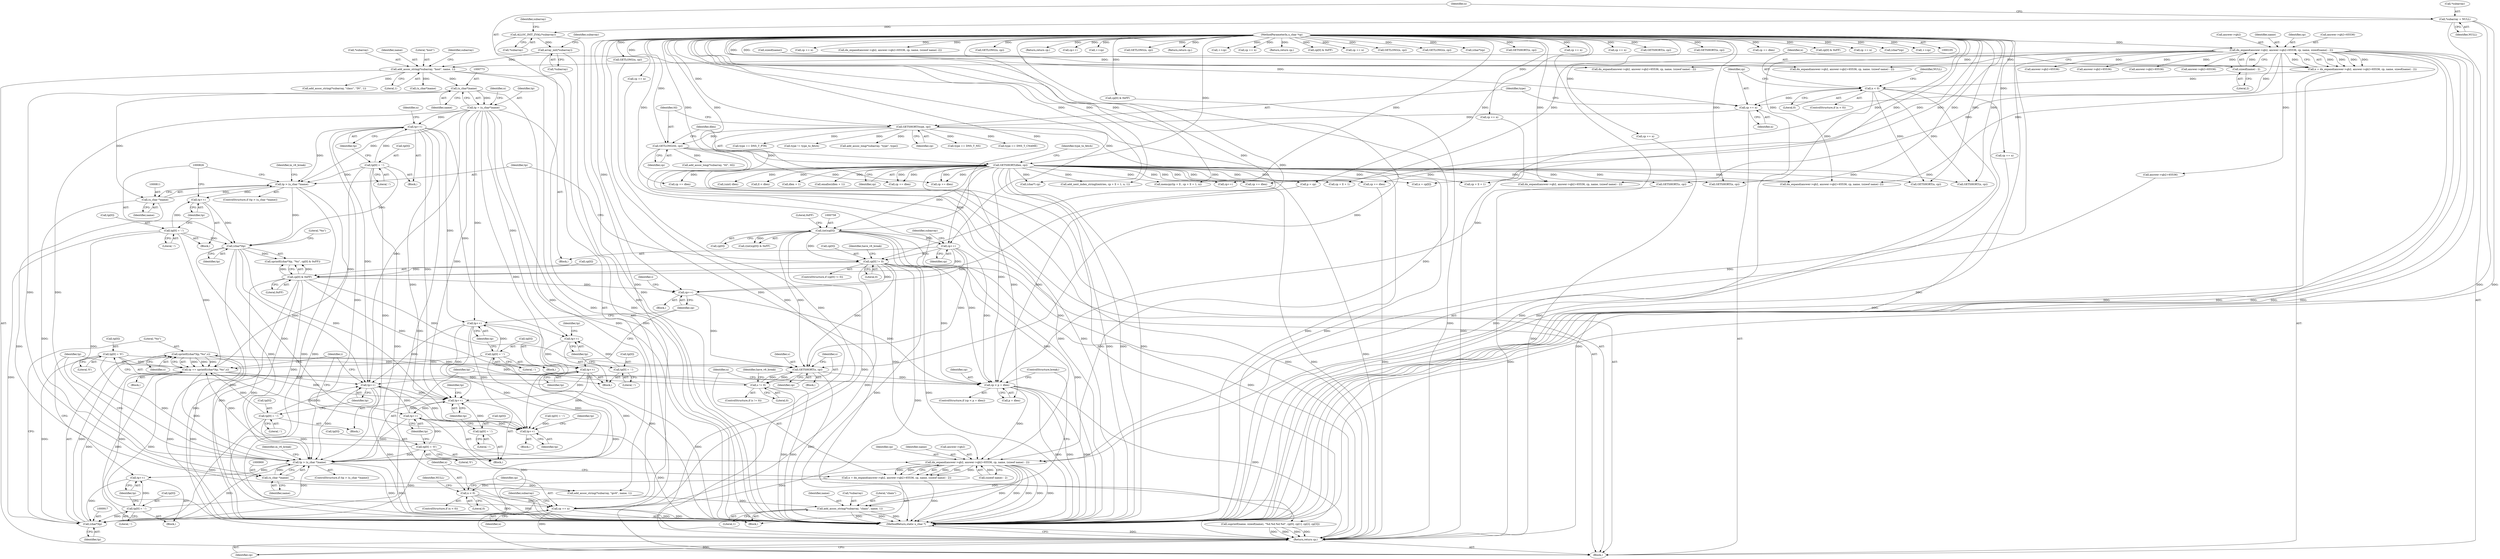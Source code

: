digraph "1_php-src_2fefae47716d501aec41c1102f3fd4531f070b05_0@API" {
"1000915" [label="(Call,sprintf((char*)tp,\"%x\",s))"];
"1000916" [label="(Call,(char*)tp)"];
"1000865" [label="(Call,tp[0] = '0')"];
"1000952" [label="(Call,tp[0] = '0')"];
"1000933" [label="(Call,tp[0] = ':')"];
"1000817" [label="(Call,tp[0] = ':')"];
"1000906" [label="(Call,tp[0] = ':')"];
"1000897" [label="(Call,tp > (u_char *)name)"];
"1000791" [label="(Call,tp++)"];
"1000786" [label="(Call,tp[0] = ':')"];
"1000770" [label="(Call,tp = (u_char*)name)"];
"1000772" [label="(Call,(u_char*)name)"];
"1000198" [label="(Call,add_assoc_string(*subarray, \"host\", name, 1))"];
"1000195" [label="(Call,array_init(*subarray))"];
"1000192" [label="(Call,ALLOC_INIT_ZVAL(*subarray))"];
"1000129" [label="(Call,*subarray = NULL)"];
"1000135" [label="(Call,dn_expand(answer->qb2, answer->qb2+65536, cp, name, sizeof(name) - 2))"];
"1000106" [label="(MethodParameterIn,u_char *cp)"];
"1000146" [label="(Call,sizeof(name) - 2)"];
"1000938" [label="(Call,tp++)"];
"1000825" [label="(Call,(char*)tp)"];
"1000822" [label="(Call,tp++)"];
"1000808" [label="(Call,tp > (u_char *)name)"];
"1000810" [label="(Call,(u_char *)name)"];
"1000870" [label="(Call,tp++)"];
"1000863" [label="(Call,tp++)"];
"1000858" [label="(Call,tp[0] = ':')"];
"1000851" [label="(Call,tp++)"];
"1000846" [label="(Call,tp[0] = ':')"];
"1000957" [label="(Call,tp++)"];
"1000950" [label="(Call,tp++)"];
"1000945" [label="(Call,tp[0] = ':')"];
"1000913" [label="(Call,tp += sprintf((char*)tp,\"%x\",s))"];
"1000915" [label="(Call,sprintf((char*)tp,\"%x\",s))"];
"1000892" [label="(Call,s != 0)"];
"1000888" [label="(Call,GETSHORT(s, cp))"];
"1000829" [label="(Call,cp[0] & 0xFF)"];
"1000801" [label="(Call,cp[0] != 0)"];
"1000757" [label="(Call,(int)cp[0])"];
"1000166" [label="(Call,GETSHORT(dlen, cp))"];
"1000163" [label="(Call,GETLONG(ttl, cp))"];
"1000160" [label="(Call,GETSHORT(type, cp))"];
"1000157" [label="(Call,cp += n)"];
"1000151" [label="(Call,n < 0)"];
"1000133" [label="(Call,n = dn_expand(answer->qb2, answer->qb2+65536, cp, name, sizeof(name) - 2))"];
"1000763" [label="(Call,cp++)"];
"1000872" [label="(Call,cp++)"];
"1000899" [label="(Call,(u_char *)name)"];
"1000911" [label="(Call,tp++)"];
"1000969" [label="(Call,tp++)"];
"1000983" [label="(Call,cp < p + dlen)"];
"1000991" [label="(Call,dn_expand(answer->qb2, answer->qb2+65536, cp, name, (sizeof name) - 2))"];
"1000989" [label="(Call,n = dn_expand(answer->qb2, answer->qb2+65536, cp, name, (sizeof name) - 2))"];
"1001007" [label="(Call,n < 0)"];
"1001013" [label="(Call,cp += n)"];
"1001216" [label="(Return,return cp;)"];
"1001016" [label="(Call,add_assoc_string(*subarray, \"chain\", name, 1))"];
"1000813" [label="(Block,)"];
"1000859" [label="(Call,tp[0])"];
"1000157" [label="(Call,cp += n)"];
"1000984" [label="(Identifier,cp)"];
"1000889" [label="(Identifier,s)"];
"1000774" [label="(Identifier,name)"];
"1000896" [label="(ControlStructure,if (tp > (u_char *)name))"];
"1000790" [label="(Literal,':')"];
"1000471" [label="(Call,cp + ll + 1)"];
"1000847" [label="(Call,tp[0])"];
"1000818" [label="(Call,tp[0])"];
"1000227" [label="(Call,(char*) cp)"];
"1000898" [label="(Identifier,tp)"];
"1001216" [label="(Return,return cp;)"];
"1000317" [label="(Call,type == DNS_T_PTR)"];
"1000385" [label="(Call,cp += n)"];
"1000876" [label="(Identifier,i)"];
"1000989" [label="(Call,n = dn_expand(answer->qb2, answer->qb2+65536, cp, name, (sizeof name) - 2))"];
"1000796" [label="(Identifier,n)"];
"1000193" [label="(Call,*subarray)"];
"1000133" [label="(Call,n = dn_expand(answer->qb2, answer->qb2+65536, cp, name, sizeof(name) - 2))"];
"1000165" [label="(Identifier,cp)"];
"1000951" [label="(Identifier,tp)"];
"1000897" [label="(Call,tp > (u_char *)name)"];
"1000894" [label="(Literal,0)"];
"1000174" [label="(Call,type != type_to_fetch)"];
"1000762" [label="(Literal,0xFF)"];
"1000976" [label="(Call,add_assoc_string(*subarray, \"ipv6\", name, 1))"];
"1000770" [label="(Call,tp = (u_char*)name)"];
"1000272" [label="(Call,cp += dlen)"];
"1000555" [label="(Call,dn_expand(answer->qb2, answer->qb2+65536, cp, name, (sizeof name) -2))"];
"1000230" [label="(Call,(uint) dlen)"];
"1001020" [label="(Identifier,name)"];
"1000862" [label="(Literal,':')"];
"1000991" [label="(Call,dn_expand(answer->qb2, answer->qb2+65536, cp, name, (sizeof name) - 2))"];
"1000910" [label="(Literal,':')"];
"1000995" [label="(Call,answer->qb2+65536)"];
"1000787" [label="(Call,tp[0])"];
"1001173" [label="(Call,dn_expand(answer->qb2, answer->qb2+65536, cp, name, (sizeof name) - 2))"];
"1000469" [label="(Call,add_next_index_stringl(entries, cp + ll + 1, n, 1))"];
"1000893" [label="(Identifier,s)"];
"1000602" [label="(Call,GETLONG(n, cp))"];
"1000906" [label="(Call,tp[0] = ':')"];
"1000872" [label="(Call,cp++)"];
"1000147" [label="(Call,sizeof(name))"];
"1000828" [label="(Literal,\"%x\")"];
"1000934" [label="(Call,tp[0])"];
"1000937" [label="(Literal,':')"];
"1000938" [label="(Call,tp++)"];
"1000920" [label="(Identifier,s)"];
"1000926" [label="(Block,)"];
"1000150" [label="(ControlStructure,if (n < 0))"];
"1000459" [label="(Call,memcpy(tp + ll , cp + ll + 1, n))"];
"1000904" [label="(Identifier,in_v6_break)"];
"1000139" [label="(Call,answer->qb2+65536)"];
"1000190" [label="(Return,return cp;)"];
"1000129" [label="(Call,*subarray = NULL)"];
"1000218" [label="(Call,add_assoc_long(*subarray, \"type\", type))"];
"1000162" [label="(Identifier,cp)"];
"1000490" [label="(Call,cp += dlen)"];
"1000970" [label="(Identifier,tp)"];
"1001002" [label="(Call,(sizeof name) - 2)"];
"1000891" [label="(ControlStructure,if (s != 0))"];
"1000911" [label="(Call,tp++)"];
"1000838" [label="(Identifier,have_v6_break)"];
"1000918" [label="(Identifier,tp)"];
"1000866" [label="(Call,tp[0])"];
"1000394" [label="(Call,cp++)"];
"1000817" [label="(Call,tp[0] = ':')"];
"1001000" [label="(Identifier,cp)"];
"1000757" [label="(Call,(int)cp[0])"];
"1000160" [label="(Call,GETSHORT(type, cp))"];
"1000167" [label="(Identifier,dlen)"];
"1000886" [label="(Identifier,i)"];
"1000618" [label="(Call,GETLONG(n, cp))"];
"1001144" [label="(Call,++cp)"];
"1000915" [label="(Call,sprintf((char*)tp,\"%x\",s))"];
"1000809" [label="(Identifier,tp)"];
"1000902" [label="(Block,)"];
"1000983" [label="(Call,cp < p + dlen)"];
"1001015" [label="(Identifier,n)"];
"1000825" [label="(Call,(char*)tp)"];
"1000204" [label="(Call,add_assoc_string(*subarray, \"class\", \"IN\", 1))"];
"1001212" [label="(Call,cp += dlen)"];
"1000161" [label="(Identifier,type)"];
"1000764" [label="(Identifier,cp)"];
"1000791" [label="(Call,tp++)"];
"1000899" [label="(Call,(u_char *)name)"];
"1001030" [label="(Call,GETSHORT(n, cp))"];
"1000852" [label="(Identifier,tp)"];
"1001014" [label="(Identifier,cp)"];
"1000586" [label="(Call,GETLONG(n, cp))"];
"1000196" [label="(Call,*subarray)"];
"1000181" [label="(Return,return cp;)"];
"1000944" [label="(Block,)"];
"1000810" [label="(Call,(u_char *)name)"];
"1000949" [label="(Literal,':')"];
"1000767" [label="(Identifier,subarray)"];
"1000867" [label="(Identifier,tp)"];
"1000830" [label="(Call,cp[0])"];
"1001124" [label="(Call,++cp)"];
"1000195" [label="(Call,array_init(*subarray))"];
"1001001" [label="(Identifier,name)"];
"1000164" [label="(Identifier,ttl)"];
"1000112" [label="(Block,)"];
"1000925" [label="(Identifier,have_v6_break)"];
"1000544" [label="(Call,cp += n)"];
"1000237" [label="(Return,return cp;)"];
"1001113" [label="(Call,cp[0] & 0xFF)"];
"1000156" [label="(Identifier,NULL)"];
"1000577" [label="(Call,cp += n)"];
"1000822" [label="(Call,tp++)"];
"1000203" [label="(Literal,1)"];
"1000192" [label="(Call,ALLOC_INIT_ZVAL(*subarray))"];
"1001078" [label="(Call,cp += n)"];
"1000779" [label="(Block,)"];
"1000771" [label="(Identifier,tp)"];
"1001153" [label="(Call,cp[0] & 0xFF)"];
"1000436" [label="(Call,ll < dlen)"];
"1000888" [label="(Call,GETSHORT(s, cp))"];
"1000956" [label="(Literal,'0')"];
"1000801" [label="(Call,cp[0] != 0)"];
"1000158" [label="(Identifier,cp)"];
"1000890" [label="(Identifier,cp)"];
"1000202" [label="(Identifier,name)"];
"1000153" [label="(Literal,0)"];
"1000351" [label="(Call,cp += n)"];
"1000594" [label="(Call,GETLONG(n, cp))"];
"1000149" [label="(Literal,2)"];
"1000249" [label="(Call,snprintf(name, sizeof(name), \"%d.%d.%d.%d\", cp[0], cp[1], cp[2], cp[3]))"];
"1000210" [label="(Call,add_assoc_long(*subarray, \"ttl\", ttl))"];
"1001016" [label="(Call,add_assoc_string(*subarray, \"chain\", name, 1))"];
"1000772" [label="(Call,(u_char*)name)"];
"1000805" [label="(Literal,0)"];
"1000914" [label="(Identifier,tp)"];
"1000428" [label="(Call,dlen + 1)"];
"1000130" [label="(Call,*subarray)"];
"1000759" [label="(Call,cp[0])"];
"1000946" [label="(Call,tp[0])"];
"1000815" [label="(Identifier,in_v6_break)"];
"1000610" [label="(Call,GETLONG(n, cp))"];
"1000201" [label="(Literal,\"host\")"];
"1000865" [label="(Call,tp[0] = '0')"];
"1000134" [label="(Identifier,n)"];
"1000895" [label="(Block,)"];
"1000833" [label="(Literal,0xFF)"];
"1000957" [label="(Call,tp++)"];
"1000146" [label="(Call,sizeof(name) - 2)"];
"1000380" [label="(Call,(char*)cp)"];
"1000839" [label="(Block,)"];
"1000151" [label="(Call,n < 0)"];
"1001056" [label="(Call,dn_expand(answer->qb2, answer->qb2+65536, cp, name, (sizeof name) - 2))"];
"1001038" [label="(Call,GETSHORT(n, cp))"];
"1000933" [label="(Call,tp[0] = ':')"];
"1001009" [label="(Literal,0)"];
"1000807" [label="(ControlStructure,if (tp > (u_char *)name))"];
"1000887" [label="(Block,)"];
"1001017" [label="(Call,*subarray)"];
"1000374" [label="(Call,cp++)"];
"1000283" [label="(Call,GETSHORT(n, cp))"];
"1000526" [label="(Call,answer->qb2+65536)"];
"1000405" [label="(Call,cp += n)"];
"1000846" [label="(Call,tp[0] = ':')"];
"1001217" [label="(Identifier,cp)"];
"1000823" [label="(Identifier,tp)"];
"1000851" [label="(Call,tp++)"];
"1000305" [label="(Call,type == DNS_T_NS)"];
"1001060" [label="(Call,answer->qb2+65536)"];
"1000198" [label="(Call,add_assoc_string(*subarray, \"host\", name, 1))"];
"1000799" [label="(Block,)"];
"1000863" [label="(Call,tp++)"];
"1000871" [label="(Identifier,tp)"];
"1000163" [label="(Call,GETLONG(ttl, cp))"];
"1000982" [label="(ControlStructure,if (cp < p + dlen))"];
"1001019" [label="(Literal,\"chain\")"];
"1000159" [label="(Identifier,n)"];
"1000985" [label="(Call,p + dlen)"];
"1000152" [label="(Identifier,n)"];
"1000858" [label="(Call,tp[0] = ':')"];
"1000964" [label="(Call,tp[0] = ':')"];
"1000463" [label="(Call,cp + ll + 1)"];
"1000912" [label="(Identifier,tp)"];
"1001168" [label="(Call,cp += n)"];
"1000427" [label="(Call,emalloc(dlen + 1))"];
"1001012" [label="(Identifier,NULL)"];
"1001095" [label="(Call,GETSHORT(n, cp))"];
"1000945" [label="(Call,tp[0] = ':')"];
"1000440" [label="(Call,n = cp[ll])"];
"1000786" [label="(Call,tp[0] = ':')"];
"1001195" [label="(Call,cp += n)"];
"1000954" [label="(Identifier,tp)"];
"1000973" [label="(Identifier,tp)"];
"1001022" [label="(ControlStructure,break;)"];
"1000873" [label="(Identifier,cp)"];
"1000777" [label="(Identifier,n)"];
"1000829" [label="(Call,cp[0] & 0xFF)"];
"1000630" [label="(Call,(u_char*)name)"];
"1000206" [label="(Identifier,subarray)"];
"1000106" [label="(MethodParameterIn,u_char *cp)"];
"1001148" [label="(Call,cp += n)"];
"1001021" [label="(Literal,1)"];
"1000963" [label="(Block,)"];
"1001007" [label="(Call,n < 0)"];
"1000241" [label="(Block,)"];
"1000892" [label="(Call,s != 0)"];
"1000952" [label="(Call,tp[0] = '0')"];
"1000857" [label="(Block,)"];
"1000763" [label="(Call,cp++)"];
"1000166" [label="(Call,GETSHORT(dlen, cp))"];
"1000953" [label="(Call,tp[0])"];
"1001103" [label="(Call,GETSHORT(n, cp))"];
"1000136" [label="(Call,answer->qb2)"];
"1000850" [label="(Literal,':')"];
"1000958" [label="(Identifier,tp)"];
"1000333" [label="(Call,answer->qb2+65536)"];
"1000329" [label="(Call,dn_expand(answer->qb2, answer->qb2+65536, cp, name, (sizeof name) - 2))"];
"1000172" [label="(Identifier,type_to_fetch)"];
"1000907" [label="(Call,tp[0])"];
"1000990" [label="(Identifier,n)"];
"1000792" [label="(Identifier,tp)"];
"1000950" [label="(Call,tp++)"];
"1000145" [label="(Identifier,name)"];
"1001013" [label="(Call,cp += n)"];
"1001046" [label="(Call,GETSHORT(n, cp))"];
"1000178" [label="(Call,cp += dlen)"];
"1000522" [label="(Call,dn_expand(answer->qb2, answer->qb2+65536, cp, name, (sizeof name) -2))"];
"1000901" [label="(Identifier,name)"];
"1000756" [label="(Call,((int)cp[0]) & 0xFF)"];
"1000916" [label="(Call,(char*)tp)"];
"1000132" [label="(Identifier,NULL)"];
"1000745" [label="(Call,p = cp)"];
"1000199" [label="(Call,*subarray)"];
"1000988" [label="(Block,)"];
"1000802" [label="(Call,cp[0])"];
"1000144" [label="(Identifier,cp)"];
"1001218" [label="(MethodReturn,static u_char *)"];
"1000234" [label="(Call,cp += dlen)"];
"1000821" [label="(Literal,':')"];
"1000808" [label="(Call,tp > (u_char *)name)"];
"1000187" [label="(Call,cp += dlen)"];
"1000200" [label="(Identifier,subarray)"];
"1000969" [label="(Call,tp++)"];
"1001133" [label="(Call,cp[0] & 0xFF)"];
"1000913" [label="(Call,tp += sprintf((char*)tp,\"%x\",s))"];
"1000293" [label="(Call,type == DNS_T_CNAME)"];
"1000824" [label="(Call,sprintf((char*)tp, \"%x\", cp[0] & 0xFF))"];
"1000869" [label="(Literal,'0')"];
"1001018" [label="(Identifier,subarray)"];
"1000812" [label="(Identifier,name)"];
"1000197" [label="(Identifier,subarray)"];
"1000135" [label="(Call,dn_expand(answer->qb2, answer->qb2+65536, cp, name, sizeof(name) - 2))"];
"1000919" [label="(Literal,\"%x\")"];
"1001177" [label="(Call,answer->qb2+65536)"];
"1000168" [label="(Identifier,cp)"];
"1001128" [label="(Call,cp += n)"];
"1001008" [label="(Identifier,n)"];
"1000864" [label="(Identifier,tp)"];
"1000400" [label="(Call,(char*)cp)"];
"1000939" [label="(Identifier,tp)"];
"1001006" [label="(ControlStructure,if (n < 0))"];
"1001164" [label="(Call,++cp)"];
"1000827" [label="(Identifier,tp)"];
"1000870" [label="(Call,tp++)"];
"1000800" [label="(ControlStructure,if (cp[0] != 0))"];
"1000643" [label="(Call,GETSHORT(s, cp))"];
"1000992" [label="(Call,answer->qb2)"];
"1000915" -> "1000913"  [label="AST: "];
"1000915" -> "1000920"  [label="CFG: "];
"1000916" -> "1000915"  [label="AST: "];
"1000919" -> "1000915"  [label="AST: "];
"1000920" -> "1000915"  [label="AST: "];
"1000913" -> "1000915"  [label="CFG: "];
"1000915" -> "1001218"  [label="DDG: "];
"1000915" -> "1001218"  [label="DDG: "];
"1000915" -> "1000888"  [label="DDG: "];
"1000915" -> "1000913"  [label="DDG: "];
"1000915" -> "1000913"  [label="DDG: "];
"1000915" -> "1000913"  [label="DDG: "];
"1000916" -> "1000915"  [label="DDG: "];
"1000892" -> "1000915"  [label="DDG: "];
"1000916" -> "1000918"  [label="CFG: "];
"1000917" -> "1000916"  [label="AST: "];
"1000918" -> "1000916"  [label="AST: "];
"1000919" -> "1000916"  [label="CFG: "];
"1000916" -> "1000913"  [label="DDG: "];
"1000865" -> "1000916"  [label="DDG: "];
"1000952" -> "1000916"  [label="DDG: "];
"1000933" -> "1000916"  [label="DDG: "];
"1000817" -> "1000916"  [label="DDG: "];
"1000906" -> "1000916"  [label="DDG: "];
"1000897" -> "1000916"  [label="DDG: "];
"1000786" -> "1000916"  [label="DDG: "];
"1000911" -> "1000916"  [label="DDG: "];
"1000846" -> "1000916"  [label="DDG: "];
"1000865" -> "1000857"  [label="AST: "];
"1000865" -> "1000869"  [label="CFG: "];
"1000866" -> "1000865"  [label="AST: "];
"1000869" -> "1000865"  [label="AST: "];
"1000871" -> "1000865"  [label="CFG: "];
"1000865" -> "1000870"  [label="DDG: "];
"1000865" -> "1000897"  [label="DDG: "];
"1000865" -> "1000913"  [label="DDG: "];
"1000952" -> "1000944"  [label="AST: "];
"1000952" -> "1000956"  [label="CFG: "];
"1000953" -> "1000952"  [label="AST: "];
"1000956" -> "1000952"  [label="AST: "];
"1000958" -> "1000952"  [label="CFG: "];
"1000952" -> "1000897"  [label="DDG: "];
"1000952" -> "1000913"  [label="DDG: "];
"1000952" -> "1000957"  [label="DDG: "];
"1000933" -> "1000926"  [label="AST: "];
"1000933" -> "1000937"  [label="CFG: "];
"1000934" -> "1000933"  [label="AST: "];
"1000937" -> "1000933"  [label="AST: "];
"1000939" -> "1000933"  [label="CFG: "];
"1000933" -> "1000897"  [label="DDG: "];
"1000933" -> "1000913"  [label="DDG: "];
"1000933" -> "1000938"  [label="DDG: "];
"1000817" -> "1000813"  [label="AST: "];
"1000817" -> "1000821"  [label="CFG: "];
"1000818" -> "1000817"  [label="AST: "];
"1000821" -> "1000817"  [label="AST: "];
"1000823" -> "1000817"  [label="CFG: "];
"1000817" -> "1000822"  [label="DDG: "];
"1000817" -> "1000825"  [label="DDG: "];
"1000817" -> "1000897"  [label="DDG: "];
"1000817" -> "1000913"  [label="DDG: "];
"1000906" -> "1000902"  [label="AST: "];
"1000906" -> "1000910"  [label="CFG: "];
"1000907" -> "1000906"  [label="AST: "];
"1000910" -> "1000906"  [label="AST: "];
"1000912" -> "1000906"  [label="CFG: "];
"1000906" -> "1000897"  [label="DDG: "];
"1000906" -> "1000911"  [label="DDG: "];
"1000906" -> "1000913"  [label="DDG: "];
"1000897" -> "1000896"  [label="AST: "];
"1000897" -> "1000899"  [label="CFG: "];
"1000898" -> "1000897"  [label="AST: "];
"1000899" -> "1000897"  [label="AST: "];
"1000904" -> "1000897"  [label="CFG: "];
"1000914" -> "1000897"  [label="CFG: "];
"1000897" -> "1001218"  [label="DDG: "];
"1000897" -> "1001218"  [label="DDG: "];
"1000791" -> "1000897"  [label="DDG: "];
"1000938" -> "1000897"  [label="DDG: "];
"1000825" -> "1000897"  [label="DDG: "];
"1000870" -> "1000897"  [label="DDG: "];
"1000851" -> "1000897"  [label="DDG: "];
"1000957" -> "1000897"  [label="DDG: "];
"1000786" -> "1000897"  [label="DDG: "];
"1000913" -> "1000897"  [label="DDG: "];
"1000846" -> "1000897"  [label="DDG: "];
"1000770" -> "1000897"  [label="DDG: "];
"1000899" -> "1000897"  [label="DDG: "];
"1000897" -> "1000911"  [label="DDG: "];
"1000791" -> "1000779"  [label="AST: "];
"1000791" -> "1000792"  [label="CFG: "];
"1000792" -> "1000791"  [label="AST: "];
"1000796" -> "1000791"  [label="CFG: "];
"1000791" -> "1001218"  [label="DDG: "];
"1000786" -> "1000791"  [label="DDG: "];
"1000770" -> "1000791"  [label="DDG: "];
"1000791" -> "1000808"  [label="DDG: "];
"1000791" -> "1000851"  [label="DDG: "];
"1000791" -> "1000863"  [label="DDG: "];
"1000791" -> "1000938"  [label="DDG: "];
"1000791" -> "1000950"  [label="DDG: "];
"1000791" -> "1000969"  [label="DDG: "];
"1000786" -> "1000779"  [label="AST: "];
"1000786" -> "1000790"  [label="CFG: "];
"1000787" -> "1000786"  [label="AST: "];
"1000790" -> "1000786"  [label="AST: "];
"1000792" -> "1000786"  [label="CFG: "];
"1000786" -> "1000808"  [label="DDG: "];
"1000786" -> "1000825"  [label="DDG: "];
"1000786" -> "1000913"  [label="DDG: "];
"1000770" -> "1000241"  [label="AST: "];
"1000770" -> "1000772"  [label="CFG: "];
"1000771" -> "1000770"  [label="AST: "];
"1000772" -> "1000770"  [label="AST: "];
"1000777" -> "1000770"  [label="CFG: "];
"1000770" -> "1001218"  [label="DDG: "];
"1000770" -> "1001218"  [label="DDG: "];
"1000772" -> "1000770"  [label="DDG: "];
"1000770" -> "1000808"  [label="DDG: "];
"1000770" -> "1000851"  [label="DDG: "];
"1000770" -> "1000863"  [label="DDG: "];
"1000770" -> "1000938"  [label="DDG: "];
"1000770" -> "1000950"  [label="DDG: "];
"1000770" -> "1000969"  [label="DDG: "];
"1000772" -> "1000774"  [label="CFG: "];
"1000773" -> "1000772"  [label="AST: "];
"1000774" -> "1000772"  [label="AST: "];
"1000198" -> "1000772"  [label="DDG: "];
"1000772" -> "1000810"  [label="DDG: "];
"1000772" -> "1000899"  [label="DDG: "];
"1000772" -> "1000976"  [label="DDG: "];
"1000198" -> "1000112"  [label="AST: "];
"1000198" -> "1000203"  [label="CFG: "];
"1000199" -> "1000198"  [label="AST: "];
"1000201" -> "1000198"  [label="AST: "];
"1000202" -> "1000198"  [label="AST: "];
"1000203" -> "1000198"  [label="AST: "];
"1000206" -> "1000198"  [label="CFG: "];
"1000198" -> "1001218"  [label="DDG: "];
"1000198" -> "1001218"  [label="DDG: "];
"1000195" -> "1000198"  [label="DDG: "];
"1000135" -> "1000198"  [label="DDG: "];
"1000198" -> "1000204"  [label="DDG: "];
"1000198" -> "1000630"  [label="DDG: "];
"1000195" -> "1000112"  [label="AST: "];
"1000195" -> "1000196"  [label="CFG: "];
"1000196" -> "1000195"  [label="AST: "];
"1000200" -> "1000195"  [label="CFG: "];
"1000195" -> "1001218"  [label="DDG: "];
"1000192" -> "1000195"  [label="DDG: "];
"1000192" -> "1000112"  [label="AST: "];
"1000192" -> "1000193"  [label="CFG: "];
"1000193" -> "1000192"  [label="AST: "];
"1000197" -> "1000192"  [label="CFG: "];
"1000192" -> "1001218"  [label="DDG: "];
"1000129" -> "1000192"  [label="DDG: "];
"1000129" -> "1000112"  [label="AST: "];
"1000129" -> "1000132"  [label="CFG: "];
"1000130" -> "1000129"  [label="AST: "];
"1000132" -> "1000129"  [label="AST: "];
"1000134" -> "1000129"  [label="CFG: "];
"1000129" -> "1001218"  [label="DDG: "];
"1000129" -> "1001218"  [label="DDG: "];
"1000135" -> "1000133"  [label="AST: "];
"1000135" -> "1000146"  [label="CFG: "];
"1000136" -> "1000135"  [label="AST: "];
"1000139" -> "1000135"  [label="AST: "];
"1000144" -> "1000135"  [label="AST: "];
"1000145" -> "1000135"  [label="AST: "];
"1000146" -> "1000135"  [label="AST: "];
"1000133" -> "1000135"  [label="CFG: "];
"1000135" -> "1001218"  [label="DDG: "];
"1000135" -> "1001218"  [label="DDG: "];
"1000135" -> "1001218"  [label="DDG: "];
"1000135" -> "1001218"  [label="DDG: "];
"1000135" -> "1001218"  [label="DDG: "];
"1000135" -> "1000133"  [label="DDG: "];
"1000135" -> "1000133"  [label="DDG: "];
"1000135" -> "1000133"  [label="DDG: "];
"1000135" -> "1000133"  [label="DDG: "];
"1000135" -> "1000133"  [label="DDG: "];
"1000106" -> "1000135"  [label="DDG: "];
"1000146" -> "1000135"  [label="DDG: "];
"1000135" -> "1000157"  [label="DDG: "];
"1000135" -> "1000329"  [label="DDG: "];
"1000135" -> "1000333"  [label="DDG: "];
"1000135" -> "1000522"  [label="DDG: "];
"1000135" -> "1000526"  [label="DDG: "];
"1000135" -> "1000991"  [label="DDG: "];
"1000135" -> "1000995"  [label="DDG: "];
"1000135" -> "1001056"  [label="DDG: "];
"1000135" -> "1001060"  [label="DDG: "];
"1000135" -> "1001173"  [label="DDG: "];
"1000135" -> "1001177"  [label="DDG: "];
"1000106" -> "1000105"  [label="AST: "];
"1000106" -> "1001218"  [label="DDG: "];
"1000106" -> "1000157"  [label="DDG: "];
"1000106" -> "1000160"  [label="DDG: "];
"1000106" -> "1000163"  [label="DDG: "];
"1000106" -> "1000166"  [label="DDG: "];
"1000106" -> "1000178"  [label="DDG: "];
"1000106" -> "1000181"  [label="DDG: "];
"1000106" -> "1000187"  [label="DDG: "];
"1000106" -> "1000190"  [label="DDG: "];
"1000106" -> "1000227"  [label="DDG: "];
"1000106" -> "1000234"  [label="DDG: "];
"1000106" -> "1000237"  [label="DDG: "];
"1000106" -> "1000249"  [label="DDG: "];
"1000106" -> "1000272"  [label="DDG: "];
"1000106" -> "1000283"  [label="DDG: "];
"1000106" -> "1000329"  [label="DDG: "];
"1000106" -> "1000351"  [label="DDG: "];
"1000106" -> "1000374"  [label="DDG: "];
"1000106" -> "1000380"  [label="DDG: "];
"1000106" -> "1000385"  [label="DDG: "];
"1000106" -> "1000394"  [label="DDG: "];
"1000106" -> "1000400"  [label="DDG: "];
"1000106" -> "1000405"  [label="DDG: "];
"1000106" -> "1000440"  [label="DDG: "];
"1000106" -> "1000459"  [label="DDG: "];
"1000106" -> "1000463"  [label="DDG: "];
"1000106" -> "1000469"  [label="DDG: "];
"1000106" -> "1000471"  [label="DDG: "];
"1000106" -> "1000490"  [label="DDG: "];
"1000106" -> "1000522"  [label="DDG: "];
"1000106" -> "1000544"  [label="DDG: "];
"1000106" -> "1000555"  [label="DDG: "];
"1000106" -> "1000577"  [label="DDG: "];
"1000106" -> "1000586"  [label="DDG: "];
"1000106" -> "1000594"  [label="DDG: "];
"1000106" -> "1000602"  [label="DDG: "];
"1000106" -> "1000610"  [label="DDG: "];
"1000106" -> "1000618"  [label="DDG: "];
"1000106" -> "1000643"  [label="DDG: "];
"1000106" -> "1000745"  [label="DDG: "];
"1000106" -> "1000757"  [label="DDG: "];
"1000106" -> "1000763"  [label="DDG: "];
"1000106" -> "1000801"  [label="DDG: "];
"1000106" -> "1000829"  [label="DDG: "];
"1000106" -> "1000872"  [label="DDG: "];
"1000106" -> "1000888"  [label="DDG: "];
"1000106" -> "1000983"  [label="DDG: "];
"1000106" -> "1000991"  [label="DDG: "];
"1000106" -> "1001013"  [label="DDG: "];
"1000106" -> "1001030"  [label="DDG: "];
"1000106" -> "1001038"  [label="DDG: "];
"1000106" -> "1001046"  [label="DDG: "];
"1000106" -> "1001056"  [label="DDG: "];
"1000106" -> "1001078"  [label="DDG: "];
"1000106" -> "1001095"  [label="DDG: "];
"1000106" -> "1001103"  [label="DDG: "];
"1000106" -> "1001113"  [label="DDG: "];
"1000106" -> "1001124"  [label="DDG: "];
"1000106" -> "1001128"  [label="DDG: "];
"1000106" -> "1001133"  [label="DDG: "];
"1000106" -> "1001144"  [label="DDG: "];
"1000106" -> "1001148"  [label="DDG: "];
"1000106" -> "1001153"  [label="DDG: "];
"1000106" -> "1001164"  [label="DDG: "];
"1000106" -> "1001168"  [label="DDG: "];
"1000106" -> "1001173"  [label="DDG: "];
"1000106" -> "1001195"  [label="DDG: "];
"1000106" -> "1001212"  [label="DDG: "];
"1000106" -> "1001216"  [label="DDG: "];
"1000146" -> "1000149"  [label="CFG: "];
"1000147" -> "1000146"  [label="AST: "];
"1000149" -> "1000146"  [label="AST: "];
"1000938" -> "1000926"  [label="AST: "];
"1000938" -> "1000939"  [label="CFG: "];
"1000939" -> "1000938"  [label="AST: "];
"1000886" -> "1000938"  [label="CFG: "];
"1000938" -> "1001218"  [label="DDG: "];
"1000825" -> "1000938"  [label="DDG: "];
"1000870" -> "1000938"  [label="DDG: "];
"1000851" -> "1000938"  [label="DDG: "];
"1000957" -> "1000938"  [label="DDG: "];
"1000913" -> "1000938"  [label="DDG: "];
"1000938" -> "1000950"  [label="DDG: "];
"1000938" -> "1000969"  [label="DDG: "];
"1000825" -> "1000824"  [label="AST: "];
"1000825" -> "1000827"  [label="CFG: "];
"1000826" -> "1000825"  [label="AST: "];
"1000827" -> "1000825"  [label="AST: "];
"1000828" -> "1000825"  [label="CFG: "];
"1000825" -> "1001218"  [label="DDG: "];
"1000825" -> "1000824"  [label="DDG: "];
"1000822" -> "1000825"  [label="DDG: "];
"1000808" -> "1000825"  [label="DDG: "];
"1000825" -> "1000950"  [label="DDG: "];
"1000825" -> "1000969"  [label="DDG: "];
"1000822" -> "1000813"  [label="AST: "];
"1000822" -> "1000823"  [label="CFG: "];
"1000823" -> "1000822"  [label="AST: "];
"1000826" -> "1000822"  [label="CFG: "];
"1000808" -> "1000822"  [label="DDG: "];
"1000808" -> "1000807"  [label="AST: "];
"1000808" -> "1000810"  [label="CFG: "];
"1000809" -> "1000808"  [label="AST: "];
"1000810" -> "1000808"  [label="AST: "];
"1000815" -> "1000808"  [label="CFG: "];
"1000826" -> "1000808"  [label="CFG: "];
"1000808" -> "1001218"  [label="DDG: "];
"1000808" -> "1001218"  [label="DDG: "];
"1000810" -> "1000808"  [label="DDG: "];
"1000810" -> "1000812"  [label="CFG: "];
"1000811" -> "1000810"  [label="AST: "];
"1000812" -> "1000810"  [label="AST: "];
"1000810" -> "1000899"  [label="DDG: "];
"1000810" -> "1000976"  [label="DDG: "];
"1000870" -> "1000857"  [label="AST: "];
"1000870" -> "1000871"  [label="CFG: "];
"1000871" -> "1000870"  [label="AST: "];
"1000873" -> "1000870"  [label="CFG: "];
"1000870" -> "1001218"  [label="DDG: "];
"1000863" -> "1000870"  [label="DDG: "];
"1000870" -> "1000950"  [label="DDG: "];
"1000870" -> "1000969"  [label="DDG: "];
"1000863" -> "1000857"  [label="AST: "];
"1000863" -> "1000864"  [label="CFG: "];
"1000864" -> "1000863"  [label="AST: "];
"1000867" -> "1000863"  [label="CFG: "];
"1000858" -> "1000863"  [label="DDG: "];
"1000858" -> "1000857"  [label="AST: "];
"1000858" -> "1000862"  [label="CFG: "];
"1000859" -> "1000858"  [label="AST: "];
"1000862" -> "1000858"  [label="AST: "];
"1000864" -> "1000858"  [label="CFG: "];
"1000851" -> "1000839"  [label="AST: "];
"1000851" -> "1000852"  [label="CFG: "];
"1000852" -> "1000851"  [label="AST: "];
"1000873" -> "1000851"  [label="CFG: "];
"1000851" -> "1001218"  [label="DDG: "];
"1000846" -> "1000851"  [label="DDG: "];
"1000851" -> "1000950"  [label="DDG: "];
"1000851" -> "1000969"  [label="DDG: "];
"1000846" -> "1000839"  [label="AST: "];
"1000846" -> "1000850"  [label="CFG: "];
"1000847" -> "1000846"  [label="AST: "];
"1000850" -> "1000846"  [label="AST: "];
"1000852" -> "1000846"  [label="CFG: "];
"1000846" -> "1000913"  [label="DDG: "];
"1000957" -> "1000944"  [label="AST: "];
"1000957" -> "1000958"  [label="CFG: "];
"1000958" -> "1000957"  [label="AST: "];
"1000886" -> "1000957"  [label="CFG: "];
"1000957" -> "1001218"  [label="DDG: "];
"1000957" -> "1000950"  [label="DDG: "];
"1000950" -> "1000957"  [label="DDG: "];
"1000957" -> "1000969"  [label="DDG: "];
"1000950" -> "1000944"  [label="AST: "];
"1000950" -> "1000951"  [label="CFG: "];
"1000951" -> "1000950"  [label="AST: "];
"1000954" -> "1000950"  [label="CFG: "];
"1000945" -> "1000950"  [label="DDG: "];
"1000913" -> "1000950"  [label="DDG: "];
"1000945" -> "1000944"  [label="AST: "];
"1000945" -> "1000949"  [label="CFG: "];
"1000946" -> "1000945"  [label="AST: "];
"1000949" -> "1000945"  [label="AST: "];
"1000951" -> "1000945"  [label="CFG: "];
"1000913" -> "1000895"  [label="AST: "];
"1000914" -> "1000913"  [label="AST: "];
"1000886" -> "1000913"  [label="CFG: "];
"1000913" -> "1001218"  [label="DDG: "];
"1000913" -> "1001218"  [label="DDG: "];
"1000913" -> "1000969"  [label="DDG: "];
"1000892" -> "1000891"  [label="AST: "];
"1000892" -> "1000894"  [label="CFG: "];
"1000893" -> "1000892"  [label="AST: "];
"1000894" -> "1000892"  [label="AST: "];
"1000898" -> "1000892"  [label="CFG: "];
"1000925" -> "1000892"  [label="CFG: "];
"1000892" -> "1001218"  [label="DDG: "];
"1000892" -> "1001218"  [label="DDG: "];
"1000892" -> "1000888"  [label="DDG: "];
"1000888" -> "1000892"  [label="DDG: "];
"1000888" -> "1000887"  [label="AST: "];
"1000888" -> "1000890"  [label="CFG: "];
"1000889" -> "1000888"  [label="AST: "];
"1000890" -> "1000888"  [label="AST: "];
"1000893" -> "1000888"  [label="CFG: "];
"1000888" -> "1001218"  [label="DDG: "];
"1000829" -> "1000888"  [label="DDG: "];
"1000801" -> "1000888"  [label="DDG: "];
"1000872" -> "1000888"  [label="DDG: "];
"1000757" -> "1000888"  [label="DDG: "];
"1000763" -> "1000888"  [label="DDG: "];
"1000888" -> "1000983"  [label="DDG: "];
"1000829" -> "1000824"  [label="AST: "];
"1000829" -> "1000833"  [label="CFG: "];
"1000830" -> "1000829"  [label="AST: "];
"1000833" -> "1000829"  [label="AST: "];
"1000824" -> "1000829"  [label="CFG: "];
"1000829" -> "1001218"  [label="DDG: "];
"1000829" -> "1000824"  [label="DDG: "];
"1000829" -> "1000824"  [label="DDG: "];
"1000801" -> "1000829"  [label="DDG: "];
"1000763" -> "1000829"  [label="DDG: "];
"1000829" -> "1000872"  [label="DDG: "];
"1000829" -> "1000983"  [label="DDG: "];
"1000829" -> "1000991"  [label="DDG: "];
"1000829" -> "1001013"  [label="DDG: "];
"1000829" -> "1001216"  [label="DDG: "];
"1000801" -> "1000800"  [label="AST: "];
"1000801" -> "1000805"  [label="CFG: "];
"1000802" -> "1000801"  [label="AST: "];
"1000805" -> "1000801"  [label="AST: "];
"1000809" -> "1000801"  [label="CFG: "];
"1000838" -> "1000801"  [label="CFG: "];
"1000801" -> "1001218"  [label="DDG: "];
"1000801" -> "1001218"  [label="DDG: "];
"1000757" -> "1000801"  [label="DDG: "];
"1000763" -> "1000801"  [label="DDG: "];
"1000801" -> "1000872"  [label="DDG: "];
"1000801" -> "1000983"  [label="DDG: "];
"1000801" -> "1000991"  [label="DDG: "];
"1000801" -> "1001013"  [label="DDG: "];
"1000801" -> "1001216"  [label="DDG: "];
"1000757" -> "1000756"  [label="AST: "];
"1000757" -> "1000759"  [label="CFG: "];
"1000758" -> "1000757"  [label="AST: "];
"1000759" -> "1000757"  [label="AST: "];
"1000762" -> "1000757"  [label="CFG: "];
"1000757" -> "1001218"  [label="DDG: "];
"1000757" -> "1000756"  [label="DDG: "];
"1000166" -> "1000757"  [label="DDG: "];
"1000757" -> "1000763"  [label="DDG: "];
"1000757" -> "1000983"  [label="DDG: "];
"1000757" -> "1000991"  [label="DDG: "];
"1000757" -> "1001013"  [label="DDG: "];
"1000757" -> "1001216"  [label="DDG: "];
"1000166" -> "1000112"  [label="AST: "];
"1000166" -> "1000168"  [label="CFG: "];
"1000167" -> "1000166"  [label="AST: "];
"1000168" -> "1000166"  [label="AST: "];
"1000172" -> "1000166"  [label="CFG: "];
"1000166" -> "1001218"  [label="DDG: "];
"1000166" -> "1001218"  [label="DDG: "];
"1000166" -> "1001218"  [label="DDG: "];
"1000163" -> "1000166"  [label="DDG: "];
"1000166" -> "1000178"  [label="DDG: "];
"1000166" -> "1000178"  [label="DDG: "];
"1000166" -> "1000187"  [label="DDG: "];
"1000166" -> "1000187"  [label="DDG: "];
"1000166" -> "1000227"  [label="DDG: "];
"1000166" -> "1000230"  [label="DDG: "];
"1000166" -> "1000249"  [label="DDG: "];
"1000166" -> "1000272"  [label="DDG: "];
"1000166" -> "1000272"  [label="DDG: "];
"1000166" -> "1000283"  [label="DDG: "];
"1000166" -> "1000329"  [label="DDG: "];
"1000166" -> "1000374"  [label="DDG: "];
"1000166" -> "1000427"  [label="DDG: "];
"1000166" -> "1000428"  [label="DDG: "];
"1000166" -> "1000436"  [label="DDG: "];
"1000166" -> "1000440"  [label="DDG: "];
"1000166" -> "1000459"  [label="DDG: "];
"1000166" -> "1000463"  [label="DDG: "];
"1000166" -> "1000469"  [label="DDG: "];
"1000166" -> "1000471"  [label="DDG: "];
"1000166" -> "1000490"  [label="DDG: "];
"1000166" -> "1000522"  [label="DDG: "];
"1000166" -> "1000643"  [label="DDG: "];
"1000166" -> "1000745"  [label="DDG: "];
"1000166" -> "1000763"  [label="DDG: "];
"1000166" -> "1000983"  [label="DDG: "];
"1000166" -> "1000985"  [label="DDG: "];
"1000166" -> "1001030"  [label="DDG: "];
"1000166" -> "1001095"  [label="DDG: "];
"1000166" -> "1001212"  [label="DDG: "];
"1000166" -> "1001212"  [label="DDG: "];
"1000166" -> "1001216"  [label="DDG: "];
"1000163" -> "1000112"  [label="AST: "];
"1000163" -> "1000165"  [label="CFG: "];
"1000164" -> "1000163"  [label="AST: "];
"1000165" -> "1000163"  [label="AST: "];
"1000167" -> "1000163"  [label="CFG: "];
"1000163" -> "1001218"  [label="DDG: "];
"1000163" -> "1001218"  [label="DDG: "];
"1000160" -> "1000163"  [label="DDG: "];
"1000163" -> "1000210"  [label="DDG: "];
"1000160" -> "1000112"  [label="AST: "];
"1000160" -> "1000162"  [label="CFG: "];
"1000161" -> "1000160"  [label="AST: "];
"1000162" -> "1000160"  [label="AST: "];
"1000164" -> "1000160"  [label="CFG: "];
"1000160" -> "1001218"  [label="DDG: "];
"1000160" -> "1001218"  [label="DDG: "];
"1000157" -> "1000160"  [label="DDG: "];
"1000160" -> "1000174"  [label="DDG: "];
"1000160" -> "1000218"  [label="DDG: "];
"1000160" -> "1000293"  [label="DDG: "];
"1000160" -> "1000305"  [label="DDG: "];
"1000160" -> "1000317"  [label="DDG: "];
"1000157" -> "1000112"  [label="AST: "];
"1000157" -> "1000159"  [label="CFG: "];
"1000158" -> "1000157"  [label="AST: "];
"1000159" -> "1000157"  [label="AST: "];
"1000161" -> "1000157"  [label="CFG: "];
"1000157" -> "1001218"  [label="DDG: "];
"1000151" -> "1000157"  [label="DDG: "];
"1000151" -> "1000150"  [label="AST: "];
"1000151" -> "1000153"  [label="CFG: "];
"1000152" -> "1000151"  [label="AST: "];
"1000153" -> "1000151"  [label="AST: "];
"1000156" -> "1000151"  [label="CFG: "];
"1000158" -> "1000151"  [label="CFG: "];
"1000151" -> "1001218"  [label="DDG: "];
"1000151" -> "1001218"  [label="DDG: "];
"1000133" -> "1000151"  [label="DDG: "];
"1000151" -> "1000283"  [label="DDG: "];
"1000151" -> "1001030"  [label="DDG: "];
"1000151" -> "1001095"  [label="DDG: "];
"1000133" -> "1000112"  [label="AST: "];
"1000134" -> "1000133"  [label="AST: "];
"1000152" -> "1000133"  [label="CFG: "];
"1000133" -> "1001218"  [label="DDG: "];
"1000763" -> "1000241"  [label="AST: "];
"1000763" -> "1000764"  [label="CFG: "];
"1000764" -> "1000763"  [label="AST: "];
"1000767" -> "1000763"  [label="CFG: "];
"1000763" -> "1000872"  [label="DDG: "];
"1000763" -> "1000983"  [label="DDG: "];
"1000872" -> "1000799"  [label="AST: "];
"1000872" -> "1000873"  [label="CFG: "];
"1000873" -> "1000872"  [label="AST: "];
"1000876" -> "1000872"  [label="CFG: "];
"1000872" -> "1000983"  [label="DDG: "];
"1000899" -> "1000901"  [label="CFG: "];
"1000900" -> "1000899"  [label="AST: "];
"1000901" -> "1000899"  [label="AST: "];
"1000899" -> "1000976"  [label="DDG: "];
"1000911" -> "1000902"  [label="AST: "];
"1000911" -> "1000912"  [label="CFG: "];
"1000912" -> "1000911"  [label="AST: "];
"1000914" -> "1000911"  [label="CFG: "];
"1000969" -> "1000963"  [label="AST: "];
"1000969" -> "1000970"  [label="CFG: "];
"1000970" -> "1000969"  [label="AST: "];
"1000973" -> "1000969"  [label="CFG: "];
"1000969" -> "1001218"  [label="DDG: "];
"1000964" -> "1000969"  [label="DDG: "];
"1000983" -> "1000982"  [label="AST: "];
"1000983" -> "1000985"  [label="CFG: "];
"1000984" -> "1000983"  [label="AST: "];
"1000985" -> "1000983"  [label="AST: "];
"1000990" -> "1000983"  [label="CFG: "];
"1001022" -> "1000983"  [label="CFG: "];
"1000983" -> "1001218"  [label="DDG: "];
"1000983" -> "1001218"  [label="DDG: "];
"1000983" -> "1001218"  [label="DDG: "];
"1000745" -> "1000983"  [label="DDG: "];
"1000983" -> "1000991"  [label="DDG: "];
"1000983" -> "1001216"  [label="DDG: "];
"1000991" -> "1000989"  [label="AST: "];
"1000991" -> "1001002"  [label="CFG: "];
"1000992" -> "1000991"  [label="AST: "];
"1000995" -> "1000991"  [label="AST: "];
"1001000" -> "1000991"  [label="AST: "];
"1001001" -> "1000991"  [label="AST: "];
"1001002" -> "1000991"  [label="AST: "];
"1000989" -> "1000991"  [label="CFG: "];
"1000991" -> "1001218"  [label="DDG: "];
"1000991" -> "1001218"  [label="DDG: "];
"1000991" -> "1001218"  [label="DDG: "];
"1000991" -> "1001218"  [label="DDG: "];
"1000991" -> "1001218"  [label="DDG: "];
"1000991" -> "1000989"  [label="DDG: "];
"1000991" -> "1000989"  [label="DDG: "];
"1000991" -> "1000989"  [label="DDG: "];
"1000991" -> "1000989"  [label="DDG: "];
"1000991" -> "1000989"  [label="DDG: "];
"1001002" -> "1000991"  [label="DDG: "];
"1000991" -> "1001013"  [label="DDG: "];
"1000991" -> "1001016"  [label="DDG: "];
"1000989" -> "1000988"  [label="AST: "];
"1000990" -> "1000989"  [label="AST: "];
"1001008" -> "1000989"  [label="CFG: "];
"1000989" -> "1001218"  [label="DDG: "];
"1000989" -> "1001007"  [label="DDG: "];
"1001007" -> "1001006"  [label="AST: "];
"1001007" -> "1001009"  [label="CFG: "];
"1001008" -> "1001007"  [label="AST: "];
"1001009" -> "1001007"  [label="AST: "];
"1001012" -> "1001007"  [label="CFG: "];
"1001014" -> "1001007"  [label="CFG: "];
"1001007" -> "1001218"  [label="DDG: "];
"1001007" -> "1001218"  [label="DDG: "];
"1001007" -> "1001013"  [label="DDG: "];
"1001013" -> "1000988"  [label="AST: "];
"1001013" -> "1001015"  [label="CFG: "];
"1001014" -> "1001013"  [label="AST: "];
"1001015" -> "1001013"  [label="AST: "];
"1001018" -> "1001013"  [label="CFG: "];
"1001013" -> "1001218"  [label="DDG: "];
"1001013" -> "1001218"  [label="DDG: "];
"1001013" -> "1001216"  [label="DDG: "];
"1001216" -> "1000112"  [label="AST: "];
"1001216" -> "1001217"  [label="CFG: "];
"1001217" -> "1001216"  [label="AST: "];
"1001218" -> "1001216"  [label="CFG: "];
"1001216" -> "1001218"  [label="DDG: "];
"1001217" -> "1001216"  [label="DDG: "];
"1001153" -> "1001216"  [label="DDG: "];
"1000249" -> "1001216"  [label="DDG: "];
"1000249" -> "1001216"  [label="DDG: "];
"1000249" -> "1001216"  [label="DDG: "];
"1000249" -> "1001216"  [label="DDG: "];
"1000490" -> "1001216"  [label="DDG: "];
"1001195" -> "1001216"  [label="DDG: "];
"1000272" -> "1001216"  [label="DDG: "];
"1001212" -> "1001216"  [label="DDG: "];
"1000405" -> "1001216"  [label="DDG: "];
"1000643" -> "1001216"  [label="DDG: "];
"1001078" -> "1001216"  [label="DDG: "];
"1000351" -> "1001216"  [label="DDG: "];
"1000618" -> "1001216"  [label="DDG: "];
"1001016" -> "1000988"  [label="AST: "];
"1001016" -> "1001021"  [label="CFG: "];
"1001017" -> "1001016"  [label="AST: "];
"1001019" -> "1001016"  [label="AST: "];
"1001020" -> "1001016"  [label="AST: "];
"1001021" -> "1001016"  [label="AST: "];
"1001022" -> "1001016"  [label="CFG: "];
"1001016" -> "1001218"  [label="DDG: "];
"1001016" -> "1001218"  [label="DDG: "];
"1001016" -> "1001218"  [label="DDG: "];
"1000976" -> "1001016"  [label="DDG: "];
}

